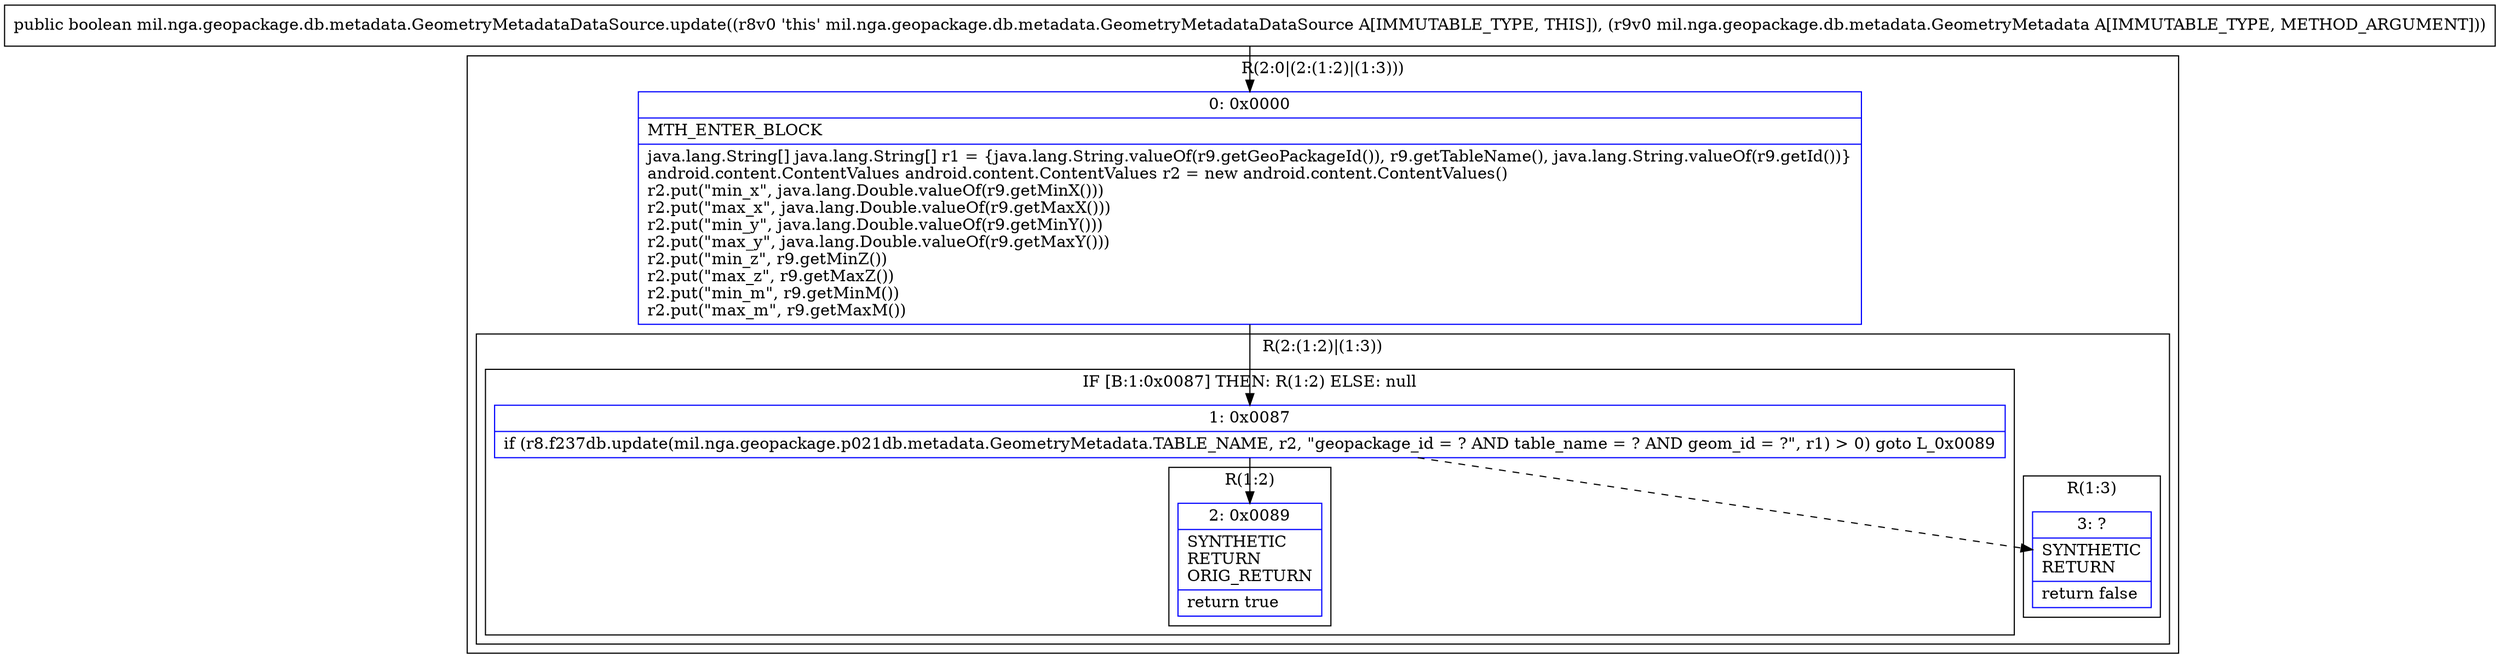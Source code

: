 digraph "CFG formil.nga.geopackage.db.metadata.GeometryMetadataDataSource.update(Lmil\/nga\/geopackage\/db\/metadata\/GeometryMetadata;)Z" {
subgraph cluster_Region_403500278 {
label = "R(2:0|(2:(1:2)|(1:3)))";
node [shape=record,color=blue];
Node_0 [shape=record,label="{0\:\ 0x0000|MTH_ENTER_BLOCK\l|java.lang.String[] java.lang.String[] r1 = \{java.lang.String.valueOf(r9.getGeoPackageId()), r9.getTableName(), java.lang.String.valueOf(r9.getId())\}\landroid.content.ContentValues android.content.ContentValues r2 = new android.content.ContentValues()\lr2.put(\"min_x\", java.lang.Double.valueOf(r9.getMinX()))\lr2.put(\"max_x\", java.lang.Double.valueOf(r9.getMaxX()))\lr2.put(\"min_y\", java.lang.Double.valueOf(r9.getMinY()))\lr2.put(\"max_y\", java.lang.Double.valueOf(r9.getMaxY()))\lr2.put(\"min_z\", r9.getMinZ())\lr2.put(\"max_z\", r9.getMaxZ())\lr2.put(\"min_m\", r9.getMinM())\lr2.put(\"max_m\", r9.getMaxM())\l}"];
subgraph cluster_Region_1308228730 {
label = "R(2:(1:2)|(1:3))";
node [shape=record,color=blue];
subgraph cluster_IfRegion_1834915431 {
label = "IF [B:1:0x0087] THEN: R(1:2) ELSE: null";
node [shape=record,color=blue];
Node_1 [shape=record,label="{1\:\ 0x0087|if (r8.f237db.update(mil.nga.geopackage.p021db.metadata.GeometryMetadata.TABLE_NAME, r2, \"geopackage_id = ? AND table_name = ? AND geom_id = ?\", r1) \> 0) goto L_0x0089\l}"];
subgraph cluster_Region_1631401287 {
label = "R(1:2)";
node [shape=record,color=blue];
Node_2 [shape=record,label="{2\:\ 0x0089|SYNTHETIC\lRETURN\lORIG_RETURN\l|return true\l}"];
}
}
subgraph cluster_Region_449186629 {
label = "R(1:3)";
node [shape=record,color=blue];
Node_3 [shape=record,label="{3\:\ ?|SYNTHETIC\lRETURN\l|return false\l}"];
}
}
}
MethodNode[shape=record,label="{public boolean mil.nga.geopackage.db.metadata.GeometryMetadataDataSource.update((r8v0 'this' mil.nga.geopackage.db.metadata.GeometryMetadataDataSource A[IMMUTABLE_TYPE, THIS]), (r9v0 mil.nga.geopackage.db.metadata.GeometryMetadata A[IMMUTABLE_TYPE, METHOD_ARGUMENT])) }"];
MethodNode -> Node_0;
Node_0 -> Node_1;
Node_1 -> Node_2;
Node_1 -> Node_3[style=dashed];
}

